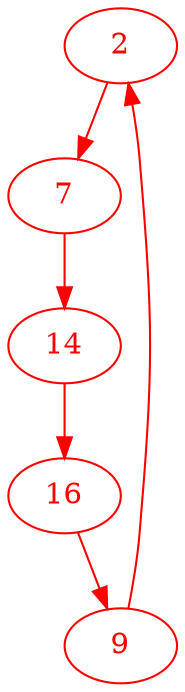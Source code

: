 digraph g{
node [color = red, fontcolor=red]; 2 7 9 14 16 ;
2 -> 7 [color=red] ;
7 -> 14 [color=red] ;
9 -> 2 [color=red] ;
14 -> 16 [color=red] ;
16 -> 9 [color=red] ;
}